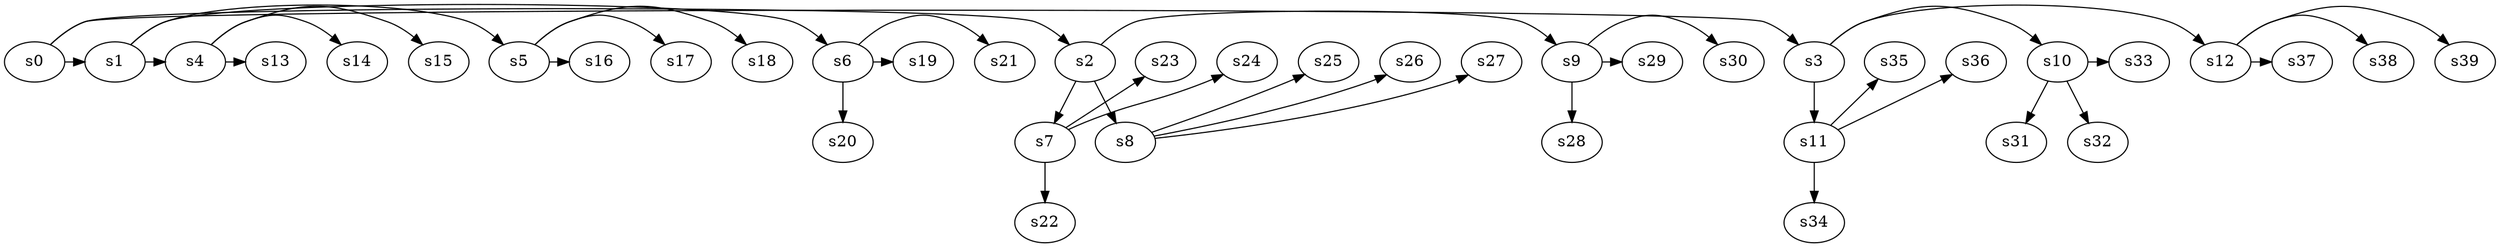digraph game_0394_branch_4_3 {
    s0 [name="s0", player=0, target=1];
    s1 [name="s1", player=0, target=1];
    s2 [name="s2", player=1, target=1];
    s3 [name="s3", player=1];
    s4 [name="s4", player=0, target=1];
    s5 [name="s5", player=1, target=1];
    s6 [name="s6", player=0];
    s7 [name="s7", player=0];
    s8 [name="s8", player=0];
    s9 [name="s9", player=1, target=1];
    s10 [name="s10", player=1];
    s11 [name="s11", player=0, target=1];
    s12 [name="s12", player=1];
    s13 [name="s13", player=0, target=1];
    s14 [name="s14", player=0];
    s15 [name="s15", player=0];
    s16 [name="s16", player=0, target=1];
    s17 [name="s17", player=0];
    s18 [name="s18", player=1, target=1];
    s19 [name="s19", player=1, target=1];
    s20 [name="s20", player=0, target=1];
    s21 [name="s21", player=1];
    s22 [name="s22", player=0];
    s23 [name="s23", player=0];
    s24 [name="s24", player=1];
    s25 [name="s25", player=0];
    s26 [name="s26", player=0];
    s27 [name="s27", player=1];
    s28 [name="s28", player=1];
    s29 [name="s29", player=0];
    s30 [name="s30", player=0, target=1];
    s31 [name="s31", player=0, target=1];
    s32 [name="s32", player=0];
    s33 [name="s33", player=1];
    s34 [name="s34", player=0];
    s35 [name="s35", player=1, target=1];
    s36 [name="s36", player=1];
    s37 [name="s37", player=0, target=1];
    s38 [name="s38", player=1, target=1];
    s39 [name="s39", player=0, target=1];

    s0 -> s1 [constraint="time == 6 || time == 10 || time == 14"];
    s0 -> s2 [constraint="time % 4 == 0 || time % 3 == 1"];
    s0 -> s3 [constraint="!(time % 5 == 0)"];
    s1 -> s4 [constraint="time == 0 || time == 12 || time == 13"];
    s1 -> s5 [constraint="time % 4 == 0"];
    s1 -> s6 [constraint="time % 4 == 0 || time % 2 == 1"];
    s2 -> s7;
    s2 -> s8;
    s2 -> s9 [constraint="time == 0 || time == 13"];
    s3 -> s10 [constraint="time == 11 || time == 13"];
    s3 -> s11;
    s3 -> s12 [constraint="time % 4 == 0 || time % 2 == 1"];
    s4 -> s13 [constraint="time == 13"];
    s4 -> s14 [constraint="time == 3 || time == 4 || time == 10 || time == 12"];
    s4 -> s15 [constraint="time % 4 == 2"];
    s5 -> s16 [constraint="time == 8"];
    s5 -> s17 [constraint="time % 2 == 1"];
    s5 -> s18 [constraint="!(time % 5 == 0)"];
    s6 -> s19 [constraint="!(time % 3 == 0)"];
    s6 -> s20;
    s6 -> s21 [constraint="time % 2 == 0 || time % 3 == 1"];
    s7 -> s22;
    s7 -> s23 [constraint="time % 3 == 1"];
    s7 -> s24 [constraint="time == 5 || time == 9"];
    s8 -> s25 [constraint="time % 5 == 3"];
    s8 -> s26 [constraint="!(time % 5 == 0)"];
    s8 -> s27 [constraint="time == 14"];
    s9 -> s28;
    s9 -> s29 [constraint="time % 3 == 0 || time % 4 == 1"];
    s9 -> s30 [constraint="time == 11"];
    s10 -> s31;
    s10 -> s32;
    s10 -> s33 [constraint="time % 5 == 3"];
    s11 -> s34;
    s11 -> s35 [constraint="time % 4 == 0 || time % 2 == 1"];
    s11 -> s36 [constraint="time == 5 || time == 6 || time == 7 || time == 13"];
    s12 -> s37 [constraint="time % 5 == 4"];
    s12 -> s38 [constraint="time % 5 == 1"];
    s12 -> s39 [constraint="time % 5 == 3"];
}
